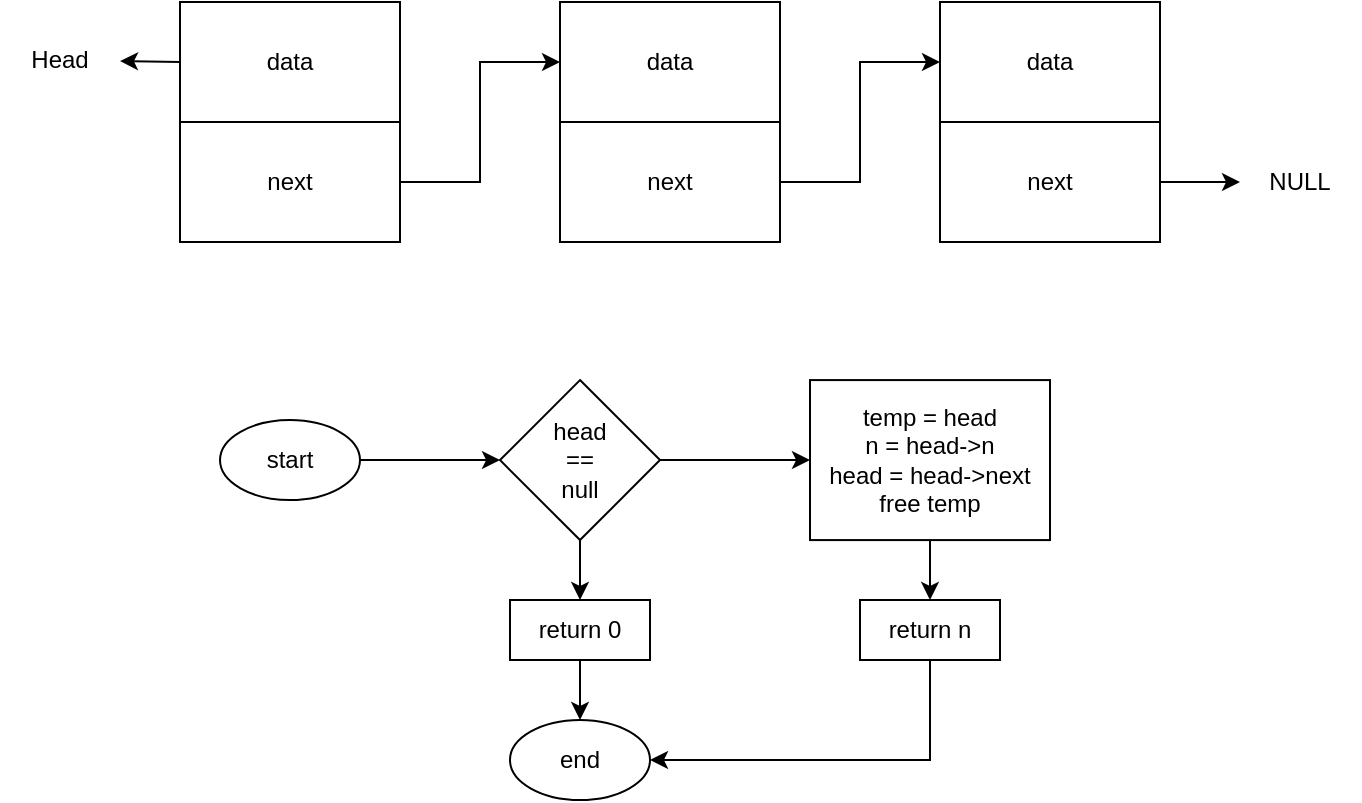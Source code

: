 <mxfile version="21.6.9" type="github">
  <diagram name="Page-1" id="3_QI0t816yfSFVob8_bN">
    <mxGraphModel dx="632" dy="451" grid="1" gridSize="10" guides="1" tooltips="1" connect="1" arrows="1" fold="1" page="1" pageScale="1" pageWidth="850" pageHeight="1100" math="0" shadow="0">
      <root>
        <mxCell id="0" />
        <mxCell id="1" parent="0" />
        <mxCell id="qPihLRjsbCuziUq02lNv-1" style="edgeStyle=orthogonalEdgeStyle;rounded=0;orthogonalLoop=1;jettySize=auto;html=1;exitX=1;exitY=0.5;exitDx=0;exitDy=0;entryX=0;entryY=0.5;entryDx=0;entryDy=0;" edge="1" parent="1" source="qPihLRjsbCuziUq02lNv-2" target="qPihLRjsbCuziUq02lNv-6">
          <mxGeometry relative="1" as="geometry" />
        </mxCell>
        <mxCell id="qPihLRjsbCuziUq02lNv-2" value="next" style="rounded=0;whiteSpace=wrap;html=1;" vertex="1" parent="1">
          <mxGeometry x="140" y="181" width="110" height="60" as="geometry" />
        </mxCell>
        <mxCell id="qPihLRjsbCuziUq02lNv-3" value="data" style="rounded=0;whiteSpace=wrap;html=1;" vertex="1" parent="1">
          <mxGeometry x="140" y="121" width="110" height="60" as="geometry" />
        </mxCell>
        <mxCell id="qPihLRjsbCuziUq02lNv-4" style="edgeStyle=orthogonalEdgeStyle;rounded=0;orthogonalLoop=1;jettySize=auto;html=1;exitX=1;exitY=0.5;exitDx=0;exitDy=0;entryX=0;entryY=0.5;entryDx=0;entryDy=0;" edge="1" parent="1" source="qPihLRjsbCuziUq02lNv-5" target="qPihLRjsbCuziUq02lNv-9">
          <mxGeometry relative="1" as="geometry" />
        </mxCell>
        <mxCell id="qPihLRjsbCuziUq02lNv-5" value="next" style="rounded=0;whiteSpace=wrap;html=1;" vertex="1" parent="1">
          <mxGeometry x="330" y="181" width="110" height="60" as="geometry" />
        </mxCell>
        <mxCell id="qPihLRjsbCuziUq02lNv-6" value="data" style="rounded=0;whiteSpace=wrap;html=1;" vertex="1" parent="1">
          <mxGeometry x="330" y="121" width="110" height="60" as="geometry" />
        </mxCell>
        <mxCell id="qPihLRjsbCuziUq02lNv-7" style="edgeStyle=orthogonalEdgeStyle;rounded=0;orthogonalLoop=1;jettySize=auto;html=1;exitX=1;exitY=0.5;exitDx=0;exitDy=0;" edge="1" parent="1" source="qPihLRjsbCuziUq02lNv-8" target="qPihLRjsbCuziUq02lNv-10">
          <mxGeometry relative="1" as="geometry">
            <mxPoint x="700" y="211" as="targetPoint" />
          </mxGeometry>
        </mxCell>
        <mxCell id="qPihLRjsbCuziUq02lNv-8" value="next" style="rounded=0;whiteSpace=wrap;html=1;" vertex="1" parent="1">
          <mxGeometry x="520" y="181" width="110" height="60" as="geometry" />
        </mxCell>
        <mxCell id="qPihLRjsbCuziUq02lNv-9" value="data" style="rounded=0;whiteSpace=wrap;html=1;" vertex="1" parent="1">
          <mxGeometry x="520" y="121" width="110" height="60" as="geometry" />
        </mxCell>
        <mxCell id="qPihLRjsbCuziUq02lNv-10" value="NULL" style="text;html=1;strokeColor=none;fillColor=none;align=center;verticalAlign=middle;whiteSpace=wrap;rounded=0;" vertex="1" parent="1">
          <mxGeometry x="670" y="196" width="60" height="30" as="geometry" />
        </mxCell>
        <mxCell id="qPihLRjsbCuziUq02lNv-11" value="" style="endArrow=classic;html=1;rounded=0;exitX=0;exitY=0.5;exitDx=0;exitDy=0;" edge="1" parent="1" source="qPihLRjsbCuziUq02lNv-3" target="qPihLRjsbCuziUq02lNv-12">
          <mxGeometry width="50" height="50" relative="1" as="geometry">
            <mxPoint x="380" y="270" as="sourcePoint" />
            <mxPoint x="80" y="150" as="targetPoint" />
          </mxGeometry>
        </mxCell>
        <mxCell id="qPihLRjsbCuziUq02lNv-12" value="Head" style="text;html=1;strokeColor=none;fillColor=none;align=center;verticalAlign=middle;whiteSpace=wrap;rounded=0;" vertex="1" parent="1">
          <mxGeometry x="50" y="135" width="60" height="30" as="geometry" />
        </mxCell>
        <mxCell id="qPihLRjsbCuziUq02lNv-26" style="edgeStyle=orthogonalEdgeStyle;rounded=0;orthogonalLoop=1;jettySize=auto;html=1;exitX=1;exitY=0.5;exitDx=0;exitDy=0;entryX=0;entryY=0.5;entryDx=0;entryDy=0;" edge="1" parent="1" source="qPihLRjsbCuziUq02lNv-28" target="qPihLRjsbCuziUq02lNv-32">
          <mxGeometry relative="1" as="geometry" />
        </mxCell>
        <mxCell id="qPihLRjsbCuziUq02lNv-27" style="edgeStyle=orthogonalEdgeStyle;rounded=0;orthogonalLoop=1;jettySize=auto;html=1;exitX=0.5;exitY=1;exitDx=0;exitDy=0;" edge="1" parent="1" source="qPihLRjsbCuziUq02lNv-35">
          <mxGeometry relative="1" as="geometry">
            <mxPoint x="340" y="480" as="targetPoint" />
          </mxGeometry>
        </mxCell>
        <mxCell id="qPihLRjsbCuziUq02lNv-28" value="head&lt;br&gt;==&lt;br&gt;null" style="rhombus;whiteSpace=wrap;html=1;" vertex="1" parent="1">
          <mxGeometry x="300" y="310.04" width="80" height="80" as="geometry" />
        </mxCell>
        <mxCell id="qPihLRjsbCuziUq02lNv-29" style="edgeStyle=orthogonalEdgeStyle;rounded=0;orthogonalLoop=1;jettySize=auto;html=1;exitX=1;exitY=0.5;exitDx=0;exitDy=0;entryX=0;entryY=0.5;entryDx=0;entryDy=0;" edge="1" parent="1" source="qPihLRjsbCuziUq02lNv-30" target="qPihLRjsbCuziUq02lNv-28">
          <mxGeometry relative="1" as="geometry" />
        </mxCell>
        <mxCell id="qPihLRjsbCuziUq02lNv-30" value="start" style="ellipse;whiteSpace=wrap;html=1;" vertex="1" parent="1">
          <mxGeometry x="160" y="330.04" width="70" height="40" as="geometry" />
        </mxCell>
        <mxCell id="qPihLRjsbCuziUq02lNv-38" value="" style="edgeStyle=orthogonalEdgeStyle;rounded=0;orthogonalLoop=1;jettySize=auto;html=1;" edge="1" parent="1" source="qPihLRjsbCuziUq02lNv-32" target="qPihLRjsbCuziUq02lNv-36">
          <mxGeometry relative="1" as="geometry" />
        </mxCell>
        <mxCell id="qPihLRjsbCuziUq02lNv-32" value="temp = head&lt;br&gt;n = head-&amp;gt;n&lt;br&gt;head = head-&amp;gt;next&lt;br&gt;free temp" style="rounded=0;whiteSpace=wrap;html=1;" vertex="1" parent="1">
          <mxGeometry x="455" y="310.04" width="120" height="80" as="geometry" />
        </mxCell>
        <mxCell id="qPihLRjsbCuziUq02lNv-33" value="end" style="ellipse;whiteSpace=wrap;html=1;" vertex="1" parent="1">
          <mxGeometry x="305" y="480.0" width="70" height="40" as="geometry" />
        </mxCell>
        <mxCell id="qPihLRjsbCuziUq02lNv-34" value="" style="edgeStyle=orthogonalEdgeStyle;rounded=0;orthogonalLoop=1;jettySize=auto;html=1;exitX=0.5;exitY=1;exitDx=0;exitDy=0;" edge="1" parent="1" source="qPihLRjsbCuziUq02lNv-28">
          <mxGeometry relative="1" as="geometry">
            <mxPoint x="340" y="390" as="sourcePoint" />
            <mxPoint x="340" y="420" as="targetPoint" />
          </mxGeometry>
        </mxCell>
        <mxCell id="qPihLRjsbCuziUq02lNv-35" value="return 0" style="rounded=0;whiteSpace=wrap;html=1;" vertex="1" parent="1">
          <mxGeometry x="305" y="420" width="70" height="30" as="geometry" />
        </mxCell>
        <mxCell id="qPihLRjsbCuziUq02lNv-39" style="edgeStyle=orthogonalEdgeStyle;rounded=0;orthogonalLoop=1;jettySize=auto;html=1;exitX=0.5;exitY=1;exitDx=0;exitDy=0;entryX=1;entryY=0.5;entryDx=0;entryDy=0;" edge="1" parent="1" source="qPihLRjsbCuziUq02lNv-36" target="qPihLRjsbCuziUq02lNv-33">
          <mxGeometry relative="1" as="geometry" />
        </mxCell>
        <mxCell id="qPihLRjsbCuziUq02lNv-36" value="return n" style="rounded=0;whiteSpace=wrap;html=1;" vertex="1" parent="1">
          <mxGeometry x="480" y="420" width="70" height="30" as="geometry" />
        </mxCell>
      </root>
    </mxGraphModel>
  </diagram>
</mxfile>
